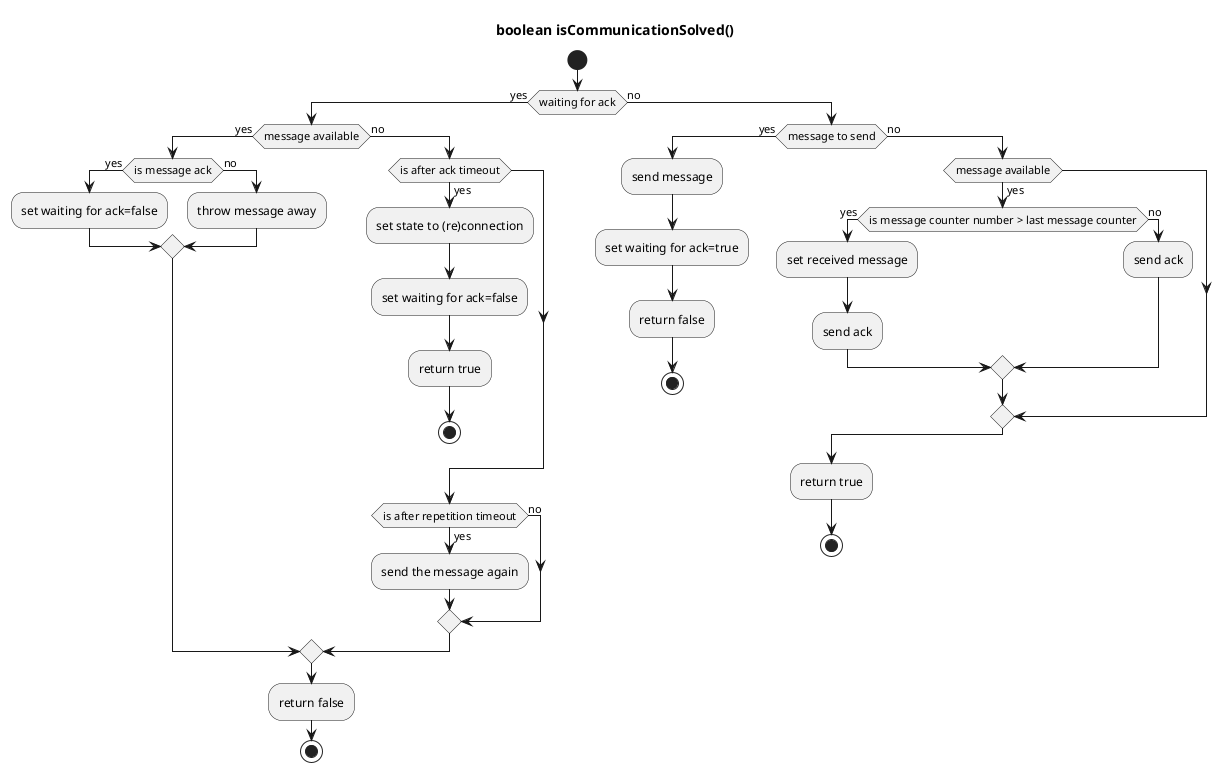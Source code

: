 @startuml
title boolean isCommunicationSolved()

start

' repeat

    if (waiting for ack) then (yes)
        if (message available) then (yes) 
            if (is message ack) then (yes)
                :set waiting for ack=false;
            else  (no)
                :throw message away;
            endif
        else (no) 
            if (is after ack timeout) then (yes) 
                :set state to (re)connection;
                :set waiting for ack=false;
                :return true;
                stop
            endif
            if (is after repetition timeout) then (yes) 
                :send the message again;                
            else (no)                
            endif                       
        endif    
        :return false;
        stop    
    else (no)
        if (message to send) then (yes)
            :send message;
            :set waiting for ack=true;
            :return false;
            stop
        else (no) 
            if (message available) then (yes)
                if (is message counter number > last message counter) then (yes)
                    :set received message;
                    :send ack;
                else (no)
                    :send ack;
                endif

                
            endif
        endif        
        :return true;
        stop
    endif
    


' repeat while (true)


@enduml

